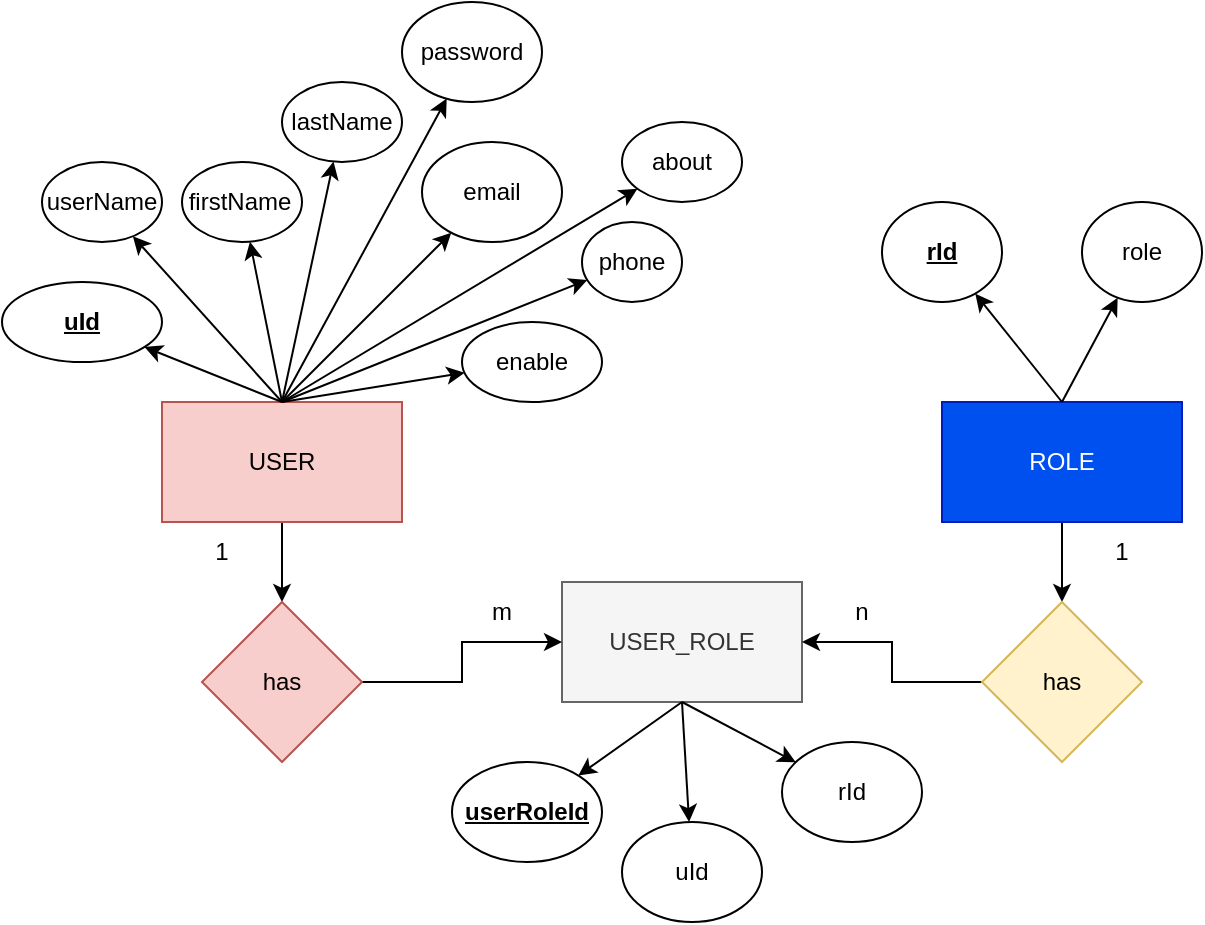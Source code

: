 <mxfile>
    <diagram id="E6SKJ5tJDLjQhDG_M9GV" name="Page-1">
        <mxGraphModel dx="490" dy="1569" grid="1" gridSize="10" guides="1" tooltips="1" connect="1" arrows="1" fold="1" page="1" pageScale="1" pageWidth="850" pageHeight="1100" math="0" shadow="0">
            <root>
                <mxCell id="0"/>
                <mxCell id="1" parent="0"/>
                <mxCell id="tVYEbZ9m6LPTkOfTZ1P_-32" value="" style="edgeStyle=orthogonalEdgeStyle;rounded=0;orthogonalLoop=1;jettySize=auto;html=1;" parent="1" source="tVYEbZ9m6LPTkOfTZ1P_-1" target="tVYEbZ9m6LPTkOfTZ1P_-31" edge="1">
                    <mxGeometry relative="1" as="geometry"/>
                </mxCell>
                <mxCell id="tVYEbZ9m6LPTkOfTZ1P_-1" value="USER" style="rounded=0;whiteSpace=wrap;html=1;fillColor=#f8cecc;strokeColor=#b85450;" parent="1" vertex="1">
                    <mxGeometry x="110" y="140" width="120" height="60" as="geometry"/>
                </mxCell>
                <mxCell id="tVYEbZ9m6LPTkOfTZ1P_-2" value="firstName&lt;span style=&quot;white-space: pre;&quot;&gt;&#9;&lt;/span&gt;" style="ellipse;whiteSpace=wrap;html=1;" parent="1" vertex="1">
                    <mxGeometry x="120" y="20" width="60" height="40" as="geometry"/>
                </mxCell>
                <mxCell id="tVYEbZ9m6LPTkOfTZ1P_-5" value="" style="endArrow=classic;html=1;rounded=0;exitX=0.5;exitY=0;exitDx=0;exitDy=0;" parent="1" source="tVYEbZ9m6LPTkOfTZ1P_-1" target="tVYEbZ9m6LPTkOfTZ1P_-2" edge="1">
                    <mxGeometry width="50" height="50" relative="1" as="geometry">
                        <mxPoint x="380" y="220" as="sourcePoint"/>
                        <mxPoint x="410" y="170" as="targetPoint"/>
                        <Array as="points"/>
                    </mxGeometry>
                </mxCell>
                <mxCell id="tVYEbZ9m6LPTkOfTZ1P_-6" value="lastName" style="ellipse;whiteSpace=wrap;html=1;" parent="1" vertex="1">
                    <mxGeometry x="170" y="-20" width="60" height="40" as="geometry"/>
                </mxCell>
                <mxCell id="tVYEbZ9m6LPTkOfTZ1P_-7" value="" style="endArrow=classic;html=1;rounded=0;" parent="1" target="tVYEbZ9m6LPTkOfTZ1P_-6" edge="1">
                    <mxGeometry width="50" height="50" relative="1" as="geometry">
                        <mxPoint x="170" y="140" as="sourcePoint"/>
                        <mxPoint x="420" y="180" as="targetPoint"/>
                        <Array as="points"/>
                    </mxGeometry>
                </mxCell>
                <mxCell id="tVYEbZ9m6LPTkOfTZ1P_-8" value="&lt;u&gt;uId&lt;/u&gt;" style="ellipse;whiteSpace=wrap;html=1;fontStyle=1" parent="1" vertex="1">
                    <mxGeometry x="30" y="80" width="80" height="40" as="geometry"/>
                </mxCell>
                <mxCell id="tVYEbZ9m6LPTkOfTZ1P_-9" value="" style="endArrow=classic;html=1;rounded=0;exitX=0.5;exitY=0;exitDx=0;exitDy=0;" parent="1" source="tVYEbZ9m6LPTkOfTZ1P_-1" target="tVYEbZ9m6LPTkOfTZ1P_-8" edge="1">
                    <mxGeometry width="50" height="50" relative="1" as="geometry">
                        <mxPoint x="190" y="160" as="sourcePoint"/>
                        <mxPoint x="430" y="190" as="targetPoint"/>
                        <Array as="points"/>
                    </mxGeometry>
                </mxCell>
                <mxCell id="tVYEbZ9m6LPTkOfTZ1P_-10" value="userName" style="ellipse;whiteSpace=wrap;html=1;" parent="1" vertex="1">
                    <mxGeometry x="50" y="20" width="60" height="40" as="geometry"/>
                </mxCell>
                <mxCell id="tVYEbZ9m6LPTkOfTZ1P_-11" value="" style="endArrow=classic;html=1;rounded=0;" parent="1" target="tVYEbZ9m6LPTkOfTZ1P_-10" edge="1">
                    <mxGeometry width="50" height="50" relative="1" as="geometry">
                        <mxPoint x="170" y="140" as="sourcePoint"/>
                        <mxPoint x="440" y="200" as="targetPoint"/>
                        <Array as="points"/>
                    </mxGeometry>
                </mxCell>
                <mxCell id="tVYEbZ9m6LPTkOfTZ1P_-12" value="phone" style="ellipse;whiteSpace=wrap;html=1;" parent="1" vertex="1">
                    <mxGeometry x="320" y="50" width="50" height="40" as="geometry"/>
                </mxCell>
                <mxCell id="tVYEbZ9m6LPTkOfTZ1P_-13" value="" style="endArrow=classic;html=1;rounded=0;" parent="1" target="tVYEbZ9m6LPTkOfTZ1P_-12" edge="1">
                    <mxGeometry width="50" height="50" relative="1" as="geometry">
                        <mxPoint x="170" y="140" as="sourcePoint"/>
                        <mxPoint x="450" y="210" as="targetPoint"/>
                        <Array as="points"/>
                    </mxGeometry>
                </mxCell>
                <mxCell id="tVYEbZ9m6LPTkOfTZ1P_-14" value="email" style="ellipse;whiteSpace=wrap;html=1;" parent="1" vertex="1">
                    <mxGeometry x="240" y="10" width="70" height="50" as="geometry"/>
                </mxCell>
                <mxCell id="tVYEbZ9m6LPTkOfTZ1P_-15" value="" style="endArrow=classic;html=1;rounded=0;" parent="1" target="tVYEbZ9m6LPTkOfTZ1P_-14" edge="1">
                    <mxGeometry width="50" height="50" relative="1" as="geometry">
                        <mxPoint x="170" y="140" as="sourcePoint"/>
                        <mxPoint x="460" y="220" as="targetPoint"/>
                        <Array as="points"/>
                    </mxGeometry>
                </mxCell>
                <mxCell id="tVYEbZ9m6LPTkOfTZ1P_-16" value="password" style="ellipse;whiteSpace=wrap;html=1;" parent="1" vertex="1">
                    <mxGeometry x="230" y="-60" width="70" height="50" as="geometry"/>
                </mxCell>
                <mxCell id="tVYEbZ9m6LPTkOfTZ1P_-17" value="" style="endArrow=classic;html=1;rounded=0;exitX=0.5;exitY=0;exitDx=0;exitDy=0;" parent="1" source="tVYEbZ9m6LPTkOfTZ1P_-1" target="tVYEbZ9m6LPTkOfTZ1P_-16" edge="1">
                    <mxGeometry width="50" height="50" relative="1" as="geometry">
                        <mxPoint x="410" y="135" as="sourcePoint"/>
                        <mxPoint x="650" y="165" as="targetPoint"/>
                        <Array as="points"/>
                    </mxGeometry>
                </mxCell>
                <mxCell id="tVYEbZ9m6LPTkOfTZ1P_-18" value="about" style="ellipse;whiteSpace=wrap;html=1;" parent="1" vertex="1">
                    <mxGeometry x="340" width="60" height="40" as="geometry"/>
                </mxCell>
                <mxCell id="tVYEbZ9m6LPTkOfTZ1P_-19" value="" style="endArrow=classic;html=1;rounded=0;" parent="1" target="tVYEbZ9m6LPTkOfTZ1P_-18" edge="1">
                    <mxGeometry width="50" height="50" relative="1" as="geometry">
                        <mxPoint x="170" y="140" as="sourcePoint"/>
                        <mxPoint x="340" y="340" as="targetPoint"/>
                        <Array as="points"/>
                    </mxGeometry>
                </mxCell>
                <mxCell id="tVYEbZ9m6LPTkOfTZ1P_-20" value="enable" style="ellipse;whiteSpace=wrap;html=1;" parent="1" vertex="1">
                    <mxGeometry x="260" y="100" width="70" height="40" as="geometry"/>
                </mxCell>
                <mxCell id="tVYEbZ9m6LPTkOfTZ1P_-21" value="" style="endArrow=classic;html=1;rounded=0;exitX=0.5;exitY=0;exitDx=0;exitDy=0;" parent="1" source="tVYEbZ9m6LPTkOfTZ1P_-1" target="tVYEbZ9m6LPTkOfTZ1P_-20" edge="1">
                    <mxGeometry width="50" height="50" relative="1" as="geometry">
                        <mxPoint x="260" y="350" as="sourcePoint"/>
                        <mxPoint x="500" y="380" as="targetPoint"/>
                        <Array as="points"/>
                    </mxGeometry>
                </mxCell>
                <mxCell id="tVYEbZ9m6LPTkOfTZ1P_-37" value="" style="edgeStyle=orthogonalEdgeStyle;rounded=0;orthogonalLoop=1;jettySize=auto;html=1;" parent="1" source="tVYEbZ9m6LPTkOfTZ1P_-23" target="tVYEbZ9m6LPTkOfTZ1P_-36" edge="1">
                    <mxGeometry relative="1" as="geometry"/>
                </mxCell>
                <mxCell id="tVYEbZ9m6LPTkOfTZ1P_-23" value="ROLE" style="rounded=0;whiteSpace=wrap;html=1;fillColor=#0050ef;strokeColor=#001DBC;fontColor=#ffffff;" parent="1" vertex="1">
                    <mxGeometry x="500" y="140" width="120" height="60" as="geometry"/>
                </mxCell>
                <mxCell id="tVYEbZ9m6LPTkOfTZ1P_-24" value="role" style="ellipse;whiteSpace=wrap;html=1;" parent="1" vertex="1">
                    <mxGeometry x="570" y="40" width="60" height="50" as="geometry"/>
                </mxCell>
                <mxCell id="tVYEbZ9m6LPTkOfTZ1P_-25" value="" style="endArrow=classic;html=1;rounded=0;" parent="1" target="tVYEbZ9m6LPTkOfTZ1P_-24" edge="1">
                    <mxGeometry width="50" height="50" relative="1" as="geometry">
                        <mxPoint x="560" y="140" as="sourcePoint"/>
                        <mxPoint x="500" y="260" as="targetPoint"/>
                        <Array as="points"/>
                    </mxGeometry>
                </mxCell>
                <mxCell id="tVYEbZ9m6LPTkOfTZ1P_-26" value="rId" style="ellipse;whiteSpace=wrap;html=1;fontStyle=5" parent="1" vertex="1">
                    <mxGeometry x="470" y="40" width="60" height="50" as="geometry"/>
                </mxCell>
                <mxCell id="tVYEbZ9m6LPTkOfTZ1P_-27" value="" style="endArrow=classic;html=1;rounded=0;exitX=0.5;exitY=0;exitDx=0;exitDy=0;" parent="1" target="tVYEbZ9m6LPTkOfTZ1P_-26" edge="1">
                    <mxGeometry width="50" height="50" relative="1" as="geometry">
                        <mxPoint x="560" y="140" as="sourcePoint"/>
                        <mxPoint x="800" y="170" as="targetPoint"/>
                        <Array as="points"/>
                    </mxGeometry>
                </mxCell>
                <mxCell id="tVYEbZ9m6LPTkOfTZ1P_-28" value="USER_ROLE" style="rounded=0;whiteSpace=wrap;html=1;fillColor=#f5f5f5;fontColor=#333333;strokeColor=#666666;" parent="1" vertex="1">
                    <mxGeometry x="310" y="230" width="120" height="60" as="geometry"/>
                </mxCell>
                <mxCell id="tVYEbZ9m6LPTkOfTZ1P_-40" style="edgeStyle=orthogonalEdgeStyle;rounded=0;orthogonalLoop=1;jettySize=auto;html=1;entryX=0;entryY=0.5;entryDx=0;entryDy=0;" parent="1" source="tVYEbZ9m6LPTkOfTZ1P_-31" target="tVYEbZ9m6LPTkOfTZ1P_-28" edge="1">
                    <mxGeometry relative="1" as="geometry"/>
                </mxCell>
                <mxCell id="tVYEbZ9m6LPTkOfTZ1P_-31" value="has" style="rhombus;whiteSpace=wrap;html=1;fillColor=#f8cecc;strokeColor=#b85450;rounded=0;" parent="1" vertex="1">
                    <mxGeometry x="130" y="240" width="80" height="80" as="geometry"/>
                </mxCell>
                <mxCell id="tVYEbZ9m6LPTkOfTZ1P_-38" style="edgeStyle=orthogonalEdgeStyle;rounded=0;orthogonalLoop=1;jettySize=auto;html=1;entryX=1;entryY=0.5;entryDx=0;entryDy=0;" parent="1" source="tVYEbZ9m6LPTkOfTZ1P_-36" target="tVYEbZ9m6LPTkOfTZ1P_-28" edge="1">
                    <mxGeometry relative="1" as="geometry"/>
                </mxCell>
                <mxCell id="tVYEbZ9m6LPTkOfTZ1P_-36" value="has" style="rhombus;whiteSpace=wrap;html=1;fillColor=#fff2cc;strokeColor=#d6b656;rounded=0;" parent="1" vertex="1">
                    <mxGeometry x="520" y="240" width="80" height="80" as="geometry"/>
                </mxCell>
                <mxCell id="tVYEbZ9m6LPTkOfTZ1P_-41" value="rId" style="ellipse;whiteSpace=wrap;html=1;" parent="1" vertex="1">
                    <mxGeometry x="420" y="310" width="70" height="50" as="geometry"/>
                </mxCell>
                <mxCell id="tVYEbZ9m6LPTkOfTZ1P_-42" value="" style="endArrow=classic;html=1;rounded=0;" parent="1" target="tVYEbZ9m6LPTkOfTZ1P_-41" edge="1">
                    <mxGeometry width="50" height="50" relative="1" as="geometry">
                        <mxPoint x="370" y="290" as="sourcePoint"/>
                        <mxPoint x="520" y="280" as="targetPoint"/>
                        <Array as="points"/>
                    </mxGeometry>
                </mxCell>
                <mxCell id="tVYEbZ9m6LPTkOfTZ1P_-43" value="uId" style="ellipse;whiteSpace=wrap;html=1;" parent="1" vertex="1">
                    <mxGeometry x="340" y="350" width="70" height="50" as="geometry"/>
                </mxCell>
                <mxCell id="tVYEbZ9m6LPTkOfTZ1P_-44" value="" style="endArrow=classic;html=1;rounded=0;" parent="1" target="tVYEbZ9m6LPTkOfTZ1P_-43" edge="1">
                    <mxGeometry width="50" height="50" relative="1" as="geometry">
                        <mxPoint x="370" y="290" as="sourcePoint"/>
                        <mxPoint x="530" y="290" as="targetPoint"/>
                        <Array as="points"/>
                    </mxGeometry>
                </mxCell>
                <mxCell id="tVYEbZ9m6LPTkOfTZ1P_-45" value="&lt;b&gt;&lt;u&gt;userRoleId&lt;/u&gt;&lt;/b&gt;" style="ellipse;whiteSpace=wrap;html=1;" parent="1" vertex="1">
                    <mxGeometry x="255" y="320" width="75" height="50" as="geometry"/>
                </mxCell>
                <mxCell id="tVYEbZ9m6LPTkOfTZ1P_-46" value="" style="endArrow=classic;html=1;rounded=0;" parent="1" target="tVYEbZ9m6LPTkOfTZ1P_-45" edge="1">
                    <mxGeometry width="50" height="50" relative="1" as="geometry">
                        <mxPoint x="370" y="290" as="sourcePoint"/>
                        <mxPoint x="570" y="440" as="targetPoint"/>
                        <Array as="points"/>
                    </mxGeometry>
                </mxCell>
                <mxCell id="iUzc79JWPrdc52cDr4po-4" value="1" style="text;html=1;strokeColor=none;fillColor=none;align=center;verticalAlign=middle;whiteSpace=wrap;rounded=0;" parent="1" vertex="1">
                    <mxGeometry x="560" y="200" width="60" height="30" as="geometry"/>
                </mxCell>
                <mxCell id="iUzc79JWPrdc52cDr4po-5" value="m" style="text;html=1;strokeColor=none;fillColor=none;align=center;verticalAlign=middle;whiteSpace=wrap;rounded=0;" parent="1" vertex="1">
                    <mxGeometry x="250" y="230" width="60" height="30" as="geometry"/>
                </mxCell>
                <mxCell id="iUzc79JWPrdc52cDr4po-6" value="n" style="text;html=1;strokeColor=none;fillColor=none;align=center;verticalAlign=middle;whiteSpace=wrap;rounded=0;" parent="1" vertex="1">
                    <mxGeometry x="430" y="230" width="60" height="30" as="geometry"/>
                </mxCell>
                <mxCell id="iUzc79JWPrdc52cDr4po-7" value="1" style="text;html=1;strokeColor=none;fillColor=none;align=center;verticalAlign=middle;whiteSpace=wrap;rounded=0;" parent="1" vertex="1">
                    <mxGeometry x="110" y="200" width="60" height="30" as="geometry"/>
                </mxCell>
            </root>
        </mxGraphModel>
    </diagram>
</mxfile>
